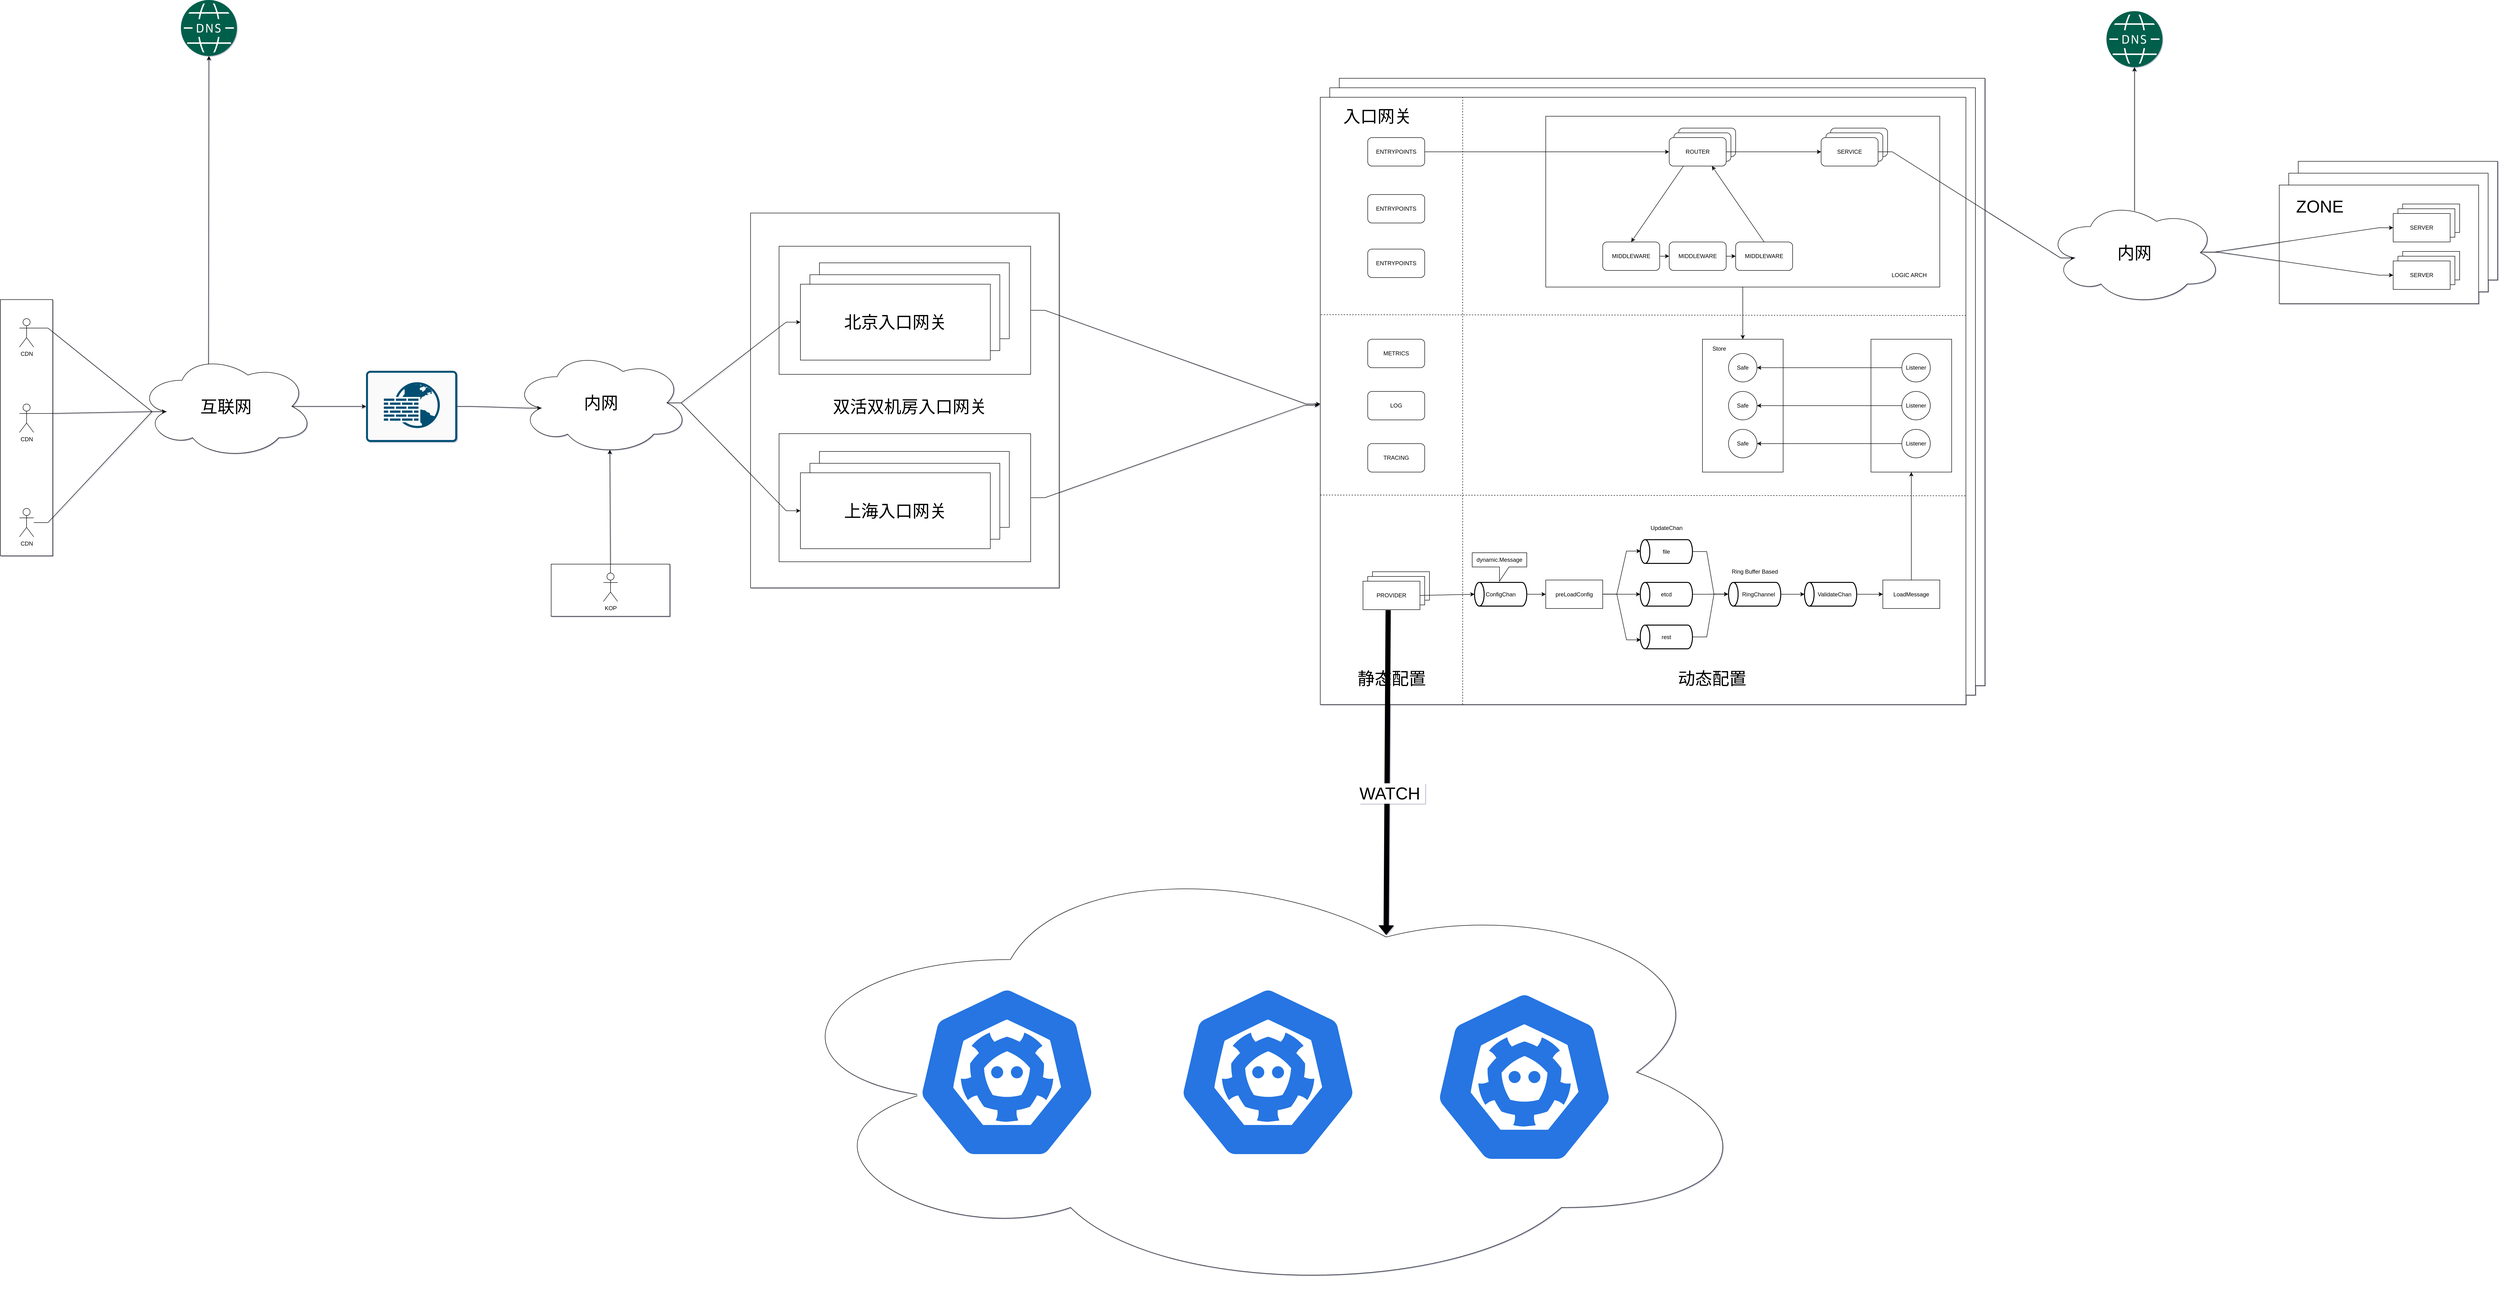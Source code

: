 <mxfile compressed="true" version="13.3.0" type="github"><diagram id="VSeTSDTbGr7kno4e8ZSS" name="第 1 页"><mxGraphModel dx="6600" dy="1588" grid="1" gridSize="10" guides="1" tooltips="1" connect="0" arrows="1" fold="1" page="0" pageScale="1" pageWidth="1920" pageHeight="1200" math="1" shadow="1"><root><mxCell id="0"/><mxCell id="1" parent="0"/><mxCell id="BSj03u8WNxe3OVWuLQ-M-8" value="" style="ellipse;shape=cloud;whiteSpace=wrap;html=1;fillColor=#FFFFFF;" vertex="1" parent="1"><mxGeometry x="1820" y="3095" width="2110" height="950" as="geometry"/></mxCell><mxCell id="nqDBLLpEvd7qS0_0Gc36-179" value="" style="rounded=0;whiteSpace=wrap;html=1;strokeColor=#000000;" parent="1" vertex="1"><mxGeometry x="1800" y="1759" width="650" height="790" as="geometry"/></mxCell><mxCell id="BSj03u8WNxe3OVWuLQ-M-20" style="edgeStyle=entityRelationEdgeStyle;rounded=0;orthogonalLoop=1;jettySize=auto;html=1;entryX=-0.002;entryY=0.507;entryDx=0;entryDy=0;entryPerimeter=0;fillColor=#000000;" edge="1" parent="1" source="nqDBLLpEvd7qS0_0Gc36-178" target="rJDTD4lO5hqLuJcOWx15-1"><mxGeometry relative="1" as="geometry"/></mxCell><mxCell id="nqDBLLpEvd7qS0_0Gc36-178" value="" style="rounded=0;whiteSpace=wrap;html=1;strokeColor=#000000;" parent="1" vertex="1"><mxGeometry x="1860" y="2224" width="530" height="270" as="geometry"/></mxCell><mxCell id="BSj03u8WNxe3OVWuLQ-M-17" style="edgeStyle=entityRelationEdgeStyle;rounded=0;orthogonalLoop=1;jettySize=auto;html=1;entryX=0;entryY=0.505;entryDx=0;entryDy=0;entryPerimeter=0;fillColor=#000000;" edge="1" parent="1" source="nqDBLLpEvd7qS0_0Gc36-177" target="rJDTD4lO5hqLuJcOWx15-1"><mxGeometry relative="1" as="geometry"/></mxCell><mxCell id="nqDBLLpEvd7qS0_0Gc36-177" value="" style="rounded=0;whiteSpace=wrap;html=1;strokeColor=#000000;" parent="1" vertex="1"><mxGeometry x="1860" y="1829" width="530" height="270" as="geometry"/></mxCell><mxCell id="nqDBLLpEvd7qS0_0Gc36-135" value="" style="rounded=0;whiteSpace=wrap;html=1;" parent="1" vertex="1"><mxGeometry x="1380" y="2499" width="250" height="110" as="geometry"/></mxCell><mxCell id="nqDBLLpEvd7qS0_0Gc36-91" value="" style="rounded=0;whiteSpace=wrap;html=1;" parent="1" vertex="1"><mxGeometry x="220" y="1941.5" width="110" height="540" as="geometry"/></mxCell><mxCell id="nqDBLLpEvd7qS0_0Gc36-75" value="" style="rounded=0;whiteSpace=wrap;html=1;" parent="1" vertex="1"><mxGeometry x="5060" y="1650" width="420" height="250" as="geometry"/></mxCell><mxCell id="nqDBLLpEvd7qS0_0Gc36-74" value="" style="rounded=0;whiteSpace=wrap;html=1;" parent="1" vertex="1"><mxGeometry x="5040" y="1675" width="420" height="250" as="geometry"/></mxCell><mxCell id="nqDBLLpEvd7qS0_0Gc36-72" value="" style="rounded=0;whiteSpace=wrap;html=1;" parent="1" vertex="1"><mxGeometry x="5020" y="1700" width="420" height="250" as="geometry"/></mxCell><mxCell id="nqDBLLpEvd7qS0_0Gc36-6" value="" style="rounded=0;whiteSpace=wrap;html=1;" parent="1" vertex="1"><mxGeometry x="3040" y="1475" width="1360" height="1280" as="geometry"/></mxCell><mxCell id="nqDBLLpEvd7qS0_0Gc36-5" value="" style="rounded=0;whiteSpace=wrap;html=1;" parent="1" vertex="1"><mxGeometry x="3020" y="1495" width="1360" height="1280" as="geometry"/></mxCell><mxCell id="rJDTD4lO5hqLuJcOWx15-1" value="" style="rounded=0;whiteSpace=wrap;html=1;" parent="1" vertex="1"><mxGeometry x="3000" y="1515" width="1360" height="1280" as="geometry"/></mxCell><mxCell id="hZWeliGbYGQiQUXONn6z-80" style="edgeStyle=none;rounded=0;orthogonalLoop=1;jettySize=auto;html=1;exitX=0.5;exitY=1;exitDx=0;exitDy=0;entryX=0;entryY=0.5;entryDx=0;entryDy=0;fillColor=#FFFFFF;" parent="1" source="hZWeliGbYGQiQUXONn6z-21" target="hZWeliGbYGQiQUXONn6z-69" edge="1"><mxGeometry relative="1" as="geometry"/></mxCell><mxCell id="hZWeliGbYGQiQUXONn6z-21" value="" style="rounded=0;whiteSpace=wrap;html=1;" parent="1" vertex="1"><mxGeometry x="3475" y="1555" width="830" height="360" as="geometry"/></mxCell><mxCell id="hZWeliGbYGQiQUXONn6z-10" style="edgeStyle=orthogonalEdgeStyle;rounded=0;orthogonalLoop=1;jettySize=auto;html=1;" parent="1" source="0BeCym-39-swH0D2_rm6-1" target="0BeCym-39-swH0D2_rm6-5" edge="1"><mxGeometry relative="1" as="geometry"/></mxCell><mxCell id="0BeCym-39-swH0D2_rm6-1" value="ENTRYPOINTS" style="rounded=1;whiteSpace=wrap;html=1;" parent="1" vertex="1"><mxGeometry x="3100" y="1600" width="120" height="60" as="geometry"/></mxCell><mxCell id="0BeCym-39-swH0D2_rm6-3" value="" style="rounded=1;whiteSpace=wrap;html=1;movable=1;resizable=1;rotatable=1;deletable=1;editable=1;connectable=1;" parent="1" vertex="1"><mxGeometry x="3755" y="1580" width="120" height="60" as="geometry"/></mxCell><mxCell id="0BeCym-39-swH0D2_rm6-4" value="" style="rounded=1;whiteSpace=wrap;html=1;movable=1;resizable=1;rotatable=1;deletable=1;editable=1;connectable=1;" parent="1" vertex="1"><mxGeometry x="3745" y="1590" width="120" height="60" as="geometry"/></mxCell><mxCell id="hZWeliGbYGQiQUXONn6z-13" style="rounded=0;orthogonalLoop=1;jettySize=auto;html=1;exitX=0.25;exitY=1;exitDx=0;exitDy=0;entryX=0.5;entryY=0;entryDx=0;entryDy=0;" parent="1" source="0BeCym-39-swH0D2_rm6-5" target="f_kGkvsCkv21Wssh4Dlz-20" edge="1"><mxGeometry relative="1" as="geometry"/></mxCell><mxCell id="hZWeliGbYGQiQUXONn6z-16" style="edgeStyle=orthogonalEdgeStyle;curved=1;rounded=0;orthogonalLoop=1;jettySize=auto;html=1;exitX=1;exitY=0.5;exitDx=0;exitDy=0;" parent="1" source="0BeCym-39-swH0D2_rm6-5" target="0BeCym-39-swH0D2_rm6-8" edge="1"><mxGeometry relative="1" as="geometry"/></mxCell><mxCell id="0BeCym-39-swH0D2_rm6-5" value="ROUTER" style="rounded=1;whiteSpace=wrap;html=1;movable=1;resizable=1;rotatable=1;deletable=1;editable=1;connectable=1;" parent="1" vertex="1"><mxGeometry x="3735" y="1600" width="120" height="60" as="geometry"/></mxCell><mxCell id="0BeCym-39-swH0D2_rm6-6" value="" style="rounded=1;whiteSpace=wrap;html=1;movable=1;resizable=1;rotatable=1;deletable=1;editable=1;connectable=1;" parent="1" vertex="1"><mxGeometry x="4075" y="1580" width="120" height="60" as="geometry"/></mxCell><mxCell id="0BeCym-39-swH0D2_rm6-7" value="" style="rounded=1;whiteSpace=wrap;html=1;movable=1;resizable=1;rotatable=1;deletable=1;editable=1;connectable=1;" parent="1" vertex="1"><mxGeometry x="4065" y="1590" width="120" height="60" as="geometry"/></mxCell><mxCell id="nqDBLLpEvd7qS0_0Gc36-125" style="edgeStyle=entityRelationEdgeStyle;rounded=0;orthogonalLoop=1;jettySize=auto;html=1;exitX=1;exitY=0.5;exitDx=0;exitDy=0;entryX=0.16;entryY=0.55;entryDx=0;entryDy=0;entryPerimeter=0;" parent="1" source="0BeCym-39-swH0D2_rm6-8" target="nqDBLLpEvd7qS0_0Gc36-124" edge="1"><mxGeometry relative="1" as="geometry"/></mxCell><mxCell id="0BeCym-39-swH0D2_rm6-8" value="SERVICE" style="rounded=1;whiteSpace=wrap;html=1;movable=1;resizable=1;rotatable=1;deletable=1;editable=1;connectable=1;" parent="1" vertex="1"><mxGeometry x="4055" y="1600" width="120" height="60" as="geometry"/></mxCell><mxCell id="nqDBLLpEvd7qS0_0Gc36-108" style="rounded=0;orthogonalLoop=1;jettySize=auto;html=1;exitX=0.4;exitY=0.1;exitDx=0;exitDy=0;exitPerimeter=0;" parent="1" source="0BeCym-39-swH0D2_rm6-13" target="qobce8UvPEFvJvuWRFae-1" edge="1"><mxGeometry relative="1" as="geometry"><mxPoint x="660" y="1451.08" as="targetPoint"/></mxGeometry></mxCell><mxCell id="nqDBLLpEvd7qS0_0Gc36-117" style="edgeStyle=entityRelationEdgeStyle;rounded=0;orthogonalLoop=1;jettySize=auto;html=1;exitX=0.875;exitY=0.5;exitDx=0;exitDy=0;exitPerimeter=0;entryX=0;entryY=0.5;entryDx=0;entryDy=0;entryPerimeter=0;" parent="1" source="0BeCym-39-swH0D2_rm6-13" target="nqDBLLpEvd7qS0_0Gc36-113" edge="1"><mxGeometry relative="1" as="geometry"/></mxCell><mxCell id="0BeCym-39-swH0D2_rm6-13" value="&lt;font style=&quot;font-size: 36px&quot;&gt;互联网&lt;/font&gt;" style="ellipse;shape=cloud;whiteSpace=wrap;html=1;" parent="1" vertex="1"><mxGeometry x="510" y="2056.5" width="370" height="220" as="geometry"/></mxCell><mxCell id="hZWeliGbYGQiQUXONn6z-14" style="edgeStyle=orthogonalEdgeStyle;curved=1;rounded=0;orthogonalLoop=1;jettySize=auto;html=1;exitX=1;exitY=0.5;exitDx=0;exitDy=0;" parent="1" source="f_kGkvsCkv21Wssh4Dlz-20" target="hZWeliGbYGQiQUXONn6z-8" edge="1"><mxGeometry relative="1" as="geometry"/></mxCell><mxCell id="f_kGkvsCkv21Wssh4Dlz-20" value="&lt;span style=&quot;font-family: &amp;#34;helvetica&amp;#34;&quot;&gt;MIDDLEWARE&lt;/span&gt;" style="rounded=1;whiteSpace=wrap;html=1;movable=1;resizable=1;rotatable=1;deletable=1;editable=1;connectable=1;" parent="1" vertex="1"><mxGeometry x="3595" y="1820" width="120" height="60" as="geometry"/></mxCell><mxCell id="f_kGkvsCkv21Wssh4Dlz-39" value="&lt;font style=&quot;font-size: 36px&quot;&gt;静态配置&lt;/font&gt;" style="text;html=1;align=center;verticalAlign=middle;resizable=0;points=[];autosize=1;" parent="1" vertex="1"><mxGeometry x="3070" y="2725" width="160" height="30" as="geometry"/></mxCell><mxCell id="f_kGkvsCkv21Wssh4Dlz-40" value="&lt;font style=&quot;font-size: 36px&quot;&gt;动态配置&lt;/font&gt;" style="text;html=1;align=center;verticalAlign=middle;resizable=0;points=[];autosize=1;" parent="1" vertex="1"><mxGeometry x="3745" y="2725" width="160" height="30" as="geometry"/></mxCell><mxCell id="hZWeliGbYGQiQUXONn6z-15" style="edgeStyle=orthogonalEdgeStyle;curved=1;rounded=0;orthogonalLoop=1;jettySize=auto;html=1;exitX=1;exitY=0.5;exitDx=0;exitDy=0;entryX=0;entryY=0.5;entryDx=0;entryDy=0;" parent="1" source="hZWeliGbYGQiQUXONn6z-8" target="hZWeliGbYGQiQUXONn6z-9" edge="1"><mxGeometry relative="1" as="geometry"/></mxCell><mxCell id="hZWeliGbYGQiQUXONn6z-8" value="&lt;span style=&quot;font-family: &amp;#34;helvetica&amp;#34;&quot;&gt;MIDDLEWARE&lt;/span&gt;" style="rounded=1;whiteSpace=wrap;html=1;movable=1;resizable=1;rotatable=1;deletable=1;editable=1;connectable=1;" parent="1" vertex="1"><mxGeometry x="3735" y="1820" width="120" height="60" as="geometry"/></mxCell><mxCell id="nqDBLLpEvd7qS0_0Gc36-35" style="rounded=0;orthogonalLoop=1;jettySize=auto;html=1;elbow=vertical;exitX=0.5;exitY=0;exitDx=0;exitDy=0;entryX=0.75;entryY=1;entryDx=0;entryDy=0;" parent="1" source="hZWeliGbYGQiQUXONn6z-9" target="0BeCym-39-swH0D2_rm6-5" edge="1"><mxGeometry relative="1" as="geometry"><mxPoint x="3835" y="1660" as="targetPoint"/></mxGeometry></mxCell><mxCell id="hZWeliGbYGQiQUXONn6z-9" value="&lt;span style=&quot;font-family: &amp;#34;helvetica&amp;#34;&quot;&gt;MIDDLEWARE&lt;/span&gt;" style="rounded=1;whiteSpace=wrap;html=1;movable=1;resizable=1;rotatable=1;deletable=1;editable=1;connectable=1;" parent="1" vertex="1"><mxGeometry x="3875" y="1820" width="120" height="60" as="geometry"/></mxCell><mxCell id="nqDBLLpEvd7qS0_0Gc36-184" style="edgeStyle=entityRelationEdgeStyle;rounded=0;orthogonalLoop=1;jettySize=auto;html=1;strokeColor=#000000;entryX=1.006;entryY=0.504;entryDx=0;entryDy=0;entryPerimeter=0;" parent="1" source="hZWeliGbYGQiQUXONn6z-17" target="hZWeliGbYGQiQUXONn6z-20" edge="1"><mxGeometry relative="1" as="geometry"><mxPoint x="3873" y="2561" as="targetPoint"/></mxGeometry></mxCell><mxCell id="hZWeliGbYGQiQUXONn6z-17" value="file" style="strokeWidth=2;html=1;shape=mxgraph.flowchart.direct_data;whiteSpace=wrap;direction=west;" parent="1" vertex="1"><mxGeometry x="3674" y="2447.5" width="110" height="50" as="geometry"/></mxCell><mxCell id="nqDBLLpEvd7qS0_0Gc36-185" style="edgeStyle=entityRelationEdgeStyle;rounded=0;orthogonalLoop=1;jettySize=auto;html=1;strokeColor=#000000;entryX=1.006;entryY=0.504;entryDx=0;entryDy=0;entryPerimeter=0;" parent="1" source="hZWeliGbYGQiQUXONn6z-36" target="hZWeliGbYGQiQUXONn6z-20" edge="1"><mxGeometry relative="1" as="geometry"><mxPoint x="3875" y="2562" as="targetPoint"/></mxGeometry></mxCell><mxCell id="hZWeliGbYGQiQUXONn6z-36" value="etcd" style="strokeWidth=2;html=1;shape=mxgraph.flowchart.direct_data;whiteSpace=wrap;direction=west;" parent="1" vertex="1"><mxGeometry x="3674" y="2537.5" width="110" height="50" as="geometry"/></mxCell><mxCell id="nqDBLLpEvd7qS0_0Gc36-187" style="edgeStyle=entityRelationEdgeStyle;rounded=0;orthogonalLoop=1;jettySize=auto;html=1;strokeColor=#000000;" parent="1" source="hZWeliGbYGQiQUXONn6z-19" target="nqDBLLpEvd7qS0_0Gc36-180" edge="1"><mxGeometry relative="1" as="geometry"/></mxCell><mxCell id="hZWeliGbYGQiQUXONn6z-19" value="ConfigChan" style="strokeWidth=2;html=1;shape=mxgraph.flowchart.direct_data;whiteSpace=wrap;direction=west;" parent="1" vertex="1"><mxGeometry x="3325" y="2537.5" width="110" height="50" as="geometry"/></mxCell><mxCell id="hZWeliGbYGQiQUXONn6z-47" style="edgeStyle=entityRelationEdgeStyle;rounded=0;orthogonalLoop=1;jettySize=auto;html=1;exitX=0;exitY=0.5;exitDx=0;exitDy=0;exitPerimeter=0;" parent="1" source="hZWeliGbYGQiQUXONn6z-20" target="hZWeliGbYGQiQUXONn6z-46" edge="1"><mxGeometry relative="1" as="geometry"/></mxCell><mxCell id="hZWeliGbYGQiQUXONn6z-20" value="&amp;nbsp; &amp;nbsp; &amp;nbsp;RingChannel" style="strokeWidth=2;html=1;shape=mxgraph.flowchart.direct_data;whiteSpace=wrap;direction=west;" parent="1" vertex="1"><mxGeometry x="3860" y="2537.5" width="110" height="50" as="geometry"/></mxCell><mxCell id="hZWeliGbYGQiQUXONn6z-22" value="LOGIC ARCH" style="text;html=1;align=center;verticalAlign=middle;resizable=0;points=[];autosize=1;" parent="1" vertex="1"><mxGeometry x="4195" y="1880" width="90" height="20" as="geometry"/></mxCell><mxCell id="hZWeliGbYGQiQUXONn6z-24" value="dynamic.Message" style="shape=callout;whiteSpace=wrap;html=1;perimeter=calloutPerimeter;" parent="1" vertex="1"><mxGeometry x="3320" y="2475" width="115" height="60" as="geometry"/></mxCell><mxCell id="nqDBLLpEvd7qS0_0Gc36-186" style="edgeStyle=entityRelationEdgeStyle;rounded=0;orthogonalLoop=1;jettySize=auto;html=1;strokeColor=#000000;entryX=1.006;entryY=0.504;entryDx=0;entryDy=0;entryPerimeter=0;" parent="1" source="hZWeliGbYGQiQUXONn6z-38" target="hZWeliGbYGQiQUXONn6z-20" edge="1"><mxGeometry relative="1" as="geometry"><mxPoint x="3873.34" y="2563.45" as="targetPoint"/></mxGeometry></mxCell><mxCell id="hZWeliGbYGQiQUXONn6z-38" value="rest" style="strokeWidth=2;html=1;shape=mxgraph.flowchart.direct_data;whiteSpace=wrap;direction=west;" parent="1" vertex="1"><mxGeometry x="3674" y="2627.5" width="110" height="50" as="geometry"/></mxCell><mxCell id="hZWeliGbYGQiQUXONn6z-42" value="UpdateChan" style="text;html=1;resizable=0;autosize=1;align=center;verticalAlign=middle;points=[];fillColor=none;strokeColor=none;rounded=0;" parent="1" vertex="1"><mxGeometry x="3689" y="2412.5" width="80" height="20" as="geometry"/></mxCell><mxCell id="hZWeliGbYGQiQUXONn6z-50" style="edgeStyle=entityRelationEdgeStyle;rounded=0;orthogonalLoop=1;jettySize=auto;html=1;exitX=0;exitY=0.5;exitDx=0;exitDy=0;exitPerimeter=0;entryX=0;entryY=0.5;entryDx=0;entryDy=0;" parent="1" source="hZWeliGbYGQiQUXONn6z-46" target="hZWeliGbYGQiQUXONn6z-49" edge="1"><mxGeometry relative="1" as="geometry"/></mxCell><mxCell id="hZWeliGbYGQiQUXONn6z-46" value="&amp;nbsp; &amp;nbsp; &amp;nbsp;ValidateChan" style="strokeWidth=2;html=1;shape=mxgraph.flowchart.direct_data;whiteSpace=wrap;direction=west;" parent="1" vertex="1"><mxGeometry x="4020" y="2537.5" width="110" height="50" as="geometry"/></mxCell><mxCell id="hZWeliGbYGQiQUXONn6z-48" value="Ring Buffer Based" style="text;html=1;resizable=0;autosize=1;align=center;verticalAlign=middle;points=[];fillColor=none;strokeColor=none;rounded=0;" parent="1" vertex="1"><mxGeometry x="3860" y="2505" width="110" height="20" as="geometry"/></mxCell><mxCell id="hZWeliGbYGQiQUXONn6z-54" style="rounded=0;orthogonalLoop=1;jettySize=auto;html=1;exitX=0.5;exitY=0;exitDx=0;exitDy=0;entryX=1;entryY=0.5;entryDx=0;entryDy=0;fillColor=#FFFFFF;" parent="1" source="hZWeliGbYGQiQUXONn6z-49" target="hZWeliGbYGQiQUXONn6z-53" edge="1"><mxGeometry relative="1" as="geometry"/></mxCell><mxCell id="hZWeliGbYGQiQUXONn6z-49" value="LoadMessage" style="rounded=0;whiteSpace=wrap;html=1;" parent="1" vertex="1"><mxGeometry x="4185" y="2532.5" width="120" height="60" as="geometry"/></mxCell><mxCell id="hZWeliGbYGQiQUXONn6z-53" value="" style="rounded=0;whiteSpace=wrap;html=1;direction=south;" parent="1" vertex="1"><mxGeometry x="4160" y="2025" width="170" height="280" as="geometry"/></mxCell><mxCell id="hZWeliGbYGQiQUXONn6z-58" value="Listener" style="ellipse;whiteSpace=wrap;html=1;aspect=fixed;" parent="1" vertex="1"><mxGeometry x="4225" y="2215" width="60" height="60" as="geometry"/></mxCell><mxCell id="hZWeliGbYGQiQUXONn6z-69" value="" style="rounded=0;whiteSpace=wrap;html=1;direction=south;" parent="1" vertex="1"><mxGeometry x="3805" y="2025" width="170" height="280" as="geometry"/></mxCell><mxCell id="hZWeliGbYGQiQUXONn6z-68" value="Safe" style="ellipse;whiteSpace=wrap;html=1;aspect=fixed;" parent="1" vertex="1"><mxGeometry x="3860" y="2215" width="60" height="60" as="geometry"/></mxCell><mxCell id="hZWeliGbYGQiQUXONn6z-75" style="edgeStyle=none;rounded=0;orthogonalLoop=1;jettySize=auto;html=1;exitX=0;exitY=0.5;exitDx=0;exitDy=0;entryX=1;entryY=0.5;entryDx=0;entryDy=0;fillColor=#FFFFFF;" parent="1" source="hZWeliGbYGQiQUXONn6z-70" target="hZWeliGbYGQiQUXONn6z-71" edge="1"><mxGeometry relative="1" as="geometry"/></mxCell><mxCell id="hZWeliGbYGQiQUXONn6z-70" value="Listener" style="ellipse;whiteSpace=wrap;html=1;aspect=fixed;" parent="1" vertex="1"><mxGeometry x="4225" y="2135" width="60" height="60" as="geometry"/></mxCell><mxCell id="hZWeliGbYGQiQUXONn6z-71" value="Safe" style="ellipse;whiteSpace=wrap;html=1;aspect=fixed;" parent="1" vertex="1"><mxGeometry x="3860" y="2135" width="60" height="60" as="geometry"/></mxCell><mxCell id="hZWeliGbYGQiQUXONn6z-78" style="edgeStyle=none;rounded=0;orthogonalLoop=1;jettySize=auto;html=1;fillColor=#FFFFFF;" parent="1" source="hZWeliGbYGQiQUXONn6z-72" target="hZWeliGbYGQiQUXONn6z-73" edge="1"><mxGeometry relative="1" as="geometry"/></mxCell><mxCell id="hZWeliGbYGQiQUXONn6z-72" value="Listener" style="ellipse;whiteSpace=wrap;html=1;aspect=fixed;" parent="1" vertex="1"><mxGeometry x="4225" y="2055" width="60" height="60" as="geometry"/></mxCell><mxCell id="hZWeliGbYGQiQUXONn6z-73" value="Safe" style="ellipse;whiteSpace=wrap;html=1;aspect=fixed;" parent="1" vertex="1"><mxGeometry x="3860" y="2055" width="60" height="60" as="geometry"/></mxCell><mxCell id="hZWeliGbYGQiQUXONn6z-74" style="edgeStyle=none;rounded=0;orthogonalLoop=1;jettySize=auto;html=1;exitX=0;exitY=0.5;exitDx=0;exitDy=0;fillColor=#FFFFFF;" parent="1" source="hZWeliGbYGQiQUXONn6z-58" target="hZWeliGbYGQiQUXONn6z-68" edge="1"><mxGeometry relative="1" as="geometry"/></mxCell><mxCell id="hZWeliGbYGQiQUXONn6z-79" value="Store" style="text;html=1;resizable=0;autosize=1;align=center;verticalAlign=middle;points=[];fillColor=none;strokeColor=none;rounded=0;" parent="1" vertex="1"><mxGeometry x="3820" y="2035" width="40" height="20" as="geometry"/></mxCell><mxCell id="hZWeliGbYGQiQUXONn6z-82" value="" style="endArrow=none;dashed=1;html=1;fillColor=#FFFFFF;exitX=0;exitY=0.655;exitDx=0;exitDy=0;exitPerimeter=0;" parent="1" source="rJDTD4lO5hqLuJcOWx15-1" edge="1"><mxGeometry width="50" height="50" relative="1" as="geometry"><mxPoint x="3300" y="2355" as="sourcePoint"/><mxPoint x="4360" y="2355" as="targetPoint"/></mxGeometry></mxCell><mxCell id="hZWeliGbYGQiQUXONn6z-83" value="" style="endArrow=none;dashed=1;html=1;fillColor=#FFFFFF;exitX=0.001;exitY=0.358;exitDx=0;exitDy=0;exitPerimeter=0;" parent="1" source="rJDTD4lO5hqLuJcOWx15-1" edge="1"><mxGeometry width="50" height="50" relative="1" as="geometry"><mxPoint x="3300" y="1975" as="sourcePoint"/><mxPoint x="4360" y="1975" as="targetPoint"/></mxGeometry></mxCell><mxCell id="hZWeliGbYGQiQUXONn6z-84" value="" style="endArrow=none;dashed=1;html=1;fillColor=#FFFFFF;" parent="1" edge="1"><mxGeometry width="50" height="50" relative="1" as="geometry"><mxPoint x="3300" y="2795" as="sourcePoint"/><mxPoint x="3300" y="1515" as="targetPoint"/></mxGeometry></mxCell><mxCell id="hZWeliGbYGQiQUXONn6z-87" value="METRICS" style="rounded=1;whiteSpace=wrap;html=1;" parent="1" vertex="1"><mxGeometry x="3100" y="2025" width="120" height="60" as="geometry"/></mxCell><mxCell id="hZWeliGbYGQiQUXONn6z-88" value="LOG" style="rounded=1;whiteSpace=wrap;html=1;" parent="1" vertex="1"><mxGeometry x="3100" y="2135" width="120" height="60" as="geometry"/></mxCell><mxCell id="hZWeliGbYGQiQUXONn6z-89" value="TRACING" style="rounded=1;whiteSpace=wrap;html=1;" parent="1" vertex="1"><mxGeometry x="3100" y="2245" width="120" height="60" as="geometry"/></mxCell><mxCell id="nqDBLLpEvd7qS0_0Gc36-7" value="&lt;font style=&quot;font-size: 36px&quot;&gt;入口网关&lt;/font&gt;" style="text;html=1;resizable=0;autosize=1;align=center;verticalAlign=middle;points=[];fillColor=none;strokeColor=none;rounded=0;" parent="1" vertex="1"><mxGeometry x="3040" y="1540" width="160" height="30" as="geometry"/></mxCell><mxCell id="nqDBLLpEvd7qS0_0Gc36-20" value="" style="rounded=0;whiteSpace=wrap;html=1;" parent="1" vertex="1"><mxGeometry x="5280" y="1740" width="120" height="60" as="geometry"/></mxCell><mxCell id="nqDBLLpEvd7qS0_0Gc36-21" value="" style="rounded=0;whiteSpace=wrap;html=1;" parent="1" vertex="1"><mxGeometry x="5270" y="1750" width="120" height="60" as="geometry"/></mxCell><mxCell id="nqDBLLpEvd7qS0_0Gc36-22" value="SERVER" style="rounded=0;whiteSpace=wrap;html=1;" parent="1" vertex="1"><mxGeometry x="5260" y="1760" width="120" height="60" as="geometry"/></mxCell><mxCell id="nqDBLLpEvd7qS0_0Gc36-23" value="" style="rounded=0;whiteSpace=wrap;html=1;" parent="1" vertex="1"><mxGeometry x="5280" y="1840" width="120" height="60" as="geometry"/></mxCell><mxCell id="nqDBLLpEvd7qS0_0Gc36-24" value="" style="rounded=0;whiteSpace=wrap;html=1;" parent="1" vertex="1"><mxGeometry x="5270" y="1850" width="120" height="60" as="geometry"/></mxCell><mxCell id="nqDBLLpEvd7qS0_0Gc36-25" value="&lt;span&gt;SERVER&lt;/span&gt;" style="rounded=0;whiteSpace=wrap;html=1;" parent="1" vertex="1"><mxGeometry x="5260" y="1860" width="120" height="60" as="geometry"/></mxCell><mxCell id="nqDBLLpEvd7qS0_0Gc36-26" value="&lt;font style=&quot;font-size: 36px&quot;&gt;ZONE&lt;/font&gt;" style="text;html=1;resizable=0;autosize=1;align=center;verticalAlign=middle;points=[];fillColor=none;strokeColor=none;rounded=0;" parent="1" vertex="1"><mxGeometry x="5045" y="1730" width="120" height="30" as="geometry"/></mxCell><mxCell id="nqDBLLpEvd7qS0_0Gc36-38" value="" style="rounded=0;whiteSpace=wrap;html=1;" parent="1" vertex="1"><mxGeometry x="1945" y="1864" width="400" height="160" as="geometry"/></mxCell><mxCell id="nqDBLLpEvd7qS0_0Gc36-39" value="" style="rounded=0;whiteSpace=wrap;html=1;" parent="1" vertex="1"><mxGeometry x="1925" y="1889" width="400" height="160" as="geometry"/></mxCell><mxCell id="nqDBLLpEvd7qS0_0Gc36-40" value="&lt;font style=&quot;font-size: 36px&quot;&gt;北京入口网关&lt;/font&gt;" style="rounded=0;whiteSpace=wrap;html=1;" parent="1" vertex="1"><mxGeometry x="1905" y="1909" width="400" height="160" as="geometry"/></mxCell><mxCell id="nqDBLLpEvd7qS0_0Gc36-41" value="" style="rounded=0;whiteSpace=wrap;html=1;" parent="1" vertex="1"><mxGeometry x="1945" y="2261.5" width="400" height="160" as="geometry"/></mxCell><mxCell id="nqDBLLpEvd7qS0_0Gc36-42" value="" style="rounded=0;whiteSpace=wrap;html=1;" parent="1" vertex="1"><mxGeometry x="1925" y="2286.5" width="400" height="160" as="geometry"/></mxCell><mxCell id="nqDBLLpEvd7qS0_0Gc36-43" value="&lt;font style=&quot;font-size: 36px&quot;&gt;上海入口网关&lt;/font&gt;" style="rounded=0;whiteSpace=wrap;html=1;" parent="1" vertex="1"><mxGeometry x="1905" y="2306.5" width="400" height="160" as="geometry"/></mxCell><mxCell id="nqDBLLpEvd7qS0_0Gc36-46" value="&lt;font style=&quot;font-size: 36px&quot;&gt;双活双机房入口网关&lt;/font&gt;" style="text;html=1;resizable=0;autosize=1;align=center;verticalAlign=middle;points=[];fillColor=none;strokeColor=none;rounded=0;" parent="1" vertex="1"><mxGeometry x="1965" y="2151.5" width="340" height="30" as="geometry"/></mxCell><mxCell id="nqDBLLpEvd7qS0_0Gc36-61" style="edgeStyle=entityRelationEdgeStyle;rounded=0;orthogonalLoop=1;jettySize=auto;html=1;exitX=1;exitY=0.333;exitDx=0;exitDy=0;exitPerimeter=0;entryX=0.16;entryY=0.55;entryDx=0;entryDy=0;entryPerimeter=0;" parent="1" source="nqDBLLpEvd7qS0_0Gc36-54" target="0BeCym-39-swH0D2_rm6-13" edge="1"><mxGeometry relative="1" as="geometry"/></mxCell><mxCell id="nqDBLLpEvd7qS0_0Gc36-54" value="CDN" style="shape=umlActor;verticalLabelPosition=bottom;labelBackgroundColor=#ffffff;verticalAlign=top;html=1;outlineConnect=0;" parent="1" vertex="1"><mxGeometry x="260" y="1981.5" width="30" height="60" as="geometry"/></mxCell><mxCell id="nqDBLLpEvd7qS0_0Gc36-58" style="edgeStyle=entityRelationEdgeStyle;rounded=0;orthogonalLoop=1;jettySize=auto;html=1;entryX=0.16;entryY=0.55;entryDx=0;entryDy=0;entryPerimeter=0;" parent="1" source="nqDBLLpEvd7qS0_0Gc36-57" target="0BeCym-39-swH0D2_rm6-13" edge="1"><mxGeometry relative="1" as="geometry"/></mxCell><mxCell id="nqDBLLpEvd7qS0_0Gc36-57" value="CDN" style="shape=umlActor;verticalLabelPosition=bottom;labelBackgroundColor=#ffffff;verticalAlign=top;html=1;outlineConnect=0;" parent="1" vertex="1"><mxGeometry x="260" y="2381.5" width="30" height="60" as="geometry"/></mxCell><mxCell id="nqDBLLpEvd7qS0_0Gc36-65" style="edgeStyle=entityRelationEdgeStyle;rounded=0;orthogonalLoop=1;jettySize=auto;html=1;exitX=1;exitY=0.333;exitDx=0;exitDy=0;exitPerimeter=0;entryX=0.16;entryY=0.55;entryDx=0;entryDy=0;entryPerimeter=0;" parent="1" source="nqDBLLpEvd7qS0_0Gc36-64" target="0BeCym-39-swH0D2_rm6-13" edge="1"><mxGeometry relative="1" as="geometry"/></mxCell><mxCell id="nqDBLLpEvd7qS0_0Gc36-64" value="CDN" style="shape=umlActor;verticalLabelPosition=bottom;labelBackgroundColor=#ffffff;verticalAlign=top;html=1;outlineConnect=0;" parent="1" vertex="1"><mxGeometry x="260" y="2161.5" width="30" height="60" as="geometry"/></mxCell><mxCell id="nqDBLLpEvd7qS0_0Gc36-80" value="ENTRYPOINTS" style="rounded=1;whiteSpace=wrap;html=1;" parent="1" vertex="1"><mxGeometry x="3100" y="1720" width="120" height="60" as="geometry"/></mxCell><mxCell id="nqDBLLpEvd7qS0_0Gc36-81" value="ENTRYPOINTS" style="rounded=1;whiteSpace=wrap;html=1;" parent="1" vertex="1"><mxGeometry x="3100" y="1835" width="120" height="60" as="geometry"/></mxCell><mxCell id="nqDBLLpEvd7qS0_0Gc36-93" value="" style="rounded=0;whiteSpace=wrap;html=1;" parent="1" vertex="1"><mxGeometry x="3110" y="2515" width="120" height="60" as="geometry"/></mxCell><mxCell id="nqDBLLpEvd7qS0_0Gc36-94" value="" style="rounded=0;whiteSpace=wrap;html=1;" parent="1" vertex="1"><mxGeometry x="3100" y="2525" width="120" height="60" as="geometry"/></mxCell><mxCell id="nqDBLLpEvd7qS0_0Gc36-103" style="edgeStyle=none;rounded=0;orthogonalLoop=1;jettySize=auto;html=1;exitX=1;exitY=0.5;exitDx=0;exitDy=0;entryX=1;entryY=0.5;entryDx=0;entryDy=0;entryPerimeter=0;" parent="1" source="nqDBLLpEvd7qS0_0Gc36-95" target="hZWeliGbYGQiQUXONn6z-19" edge="1"><mxGeometry relative="1" as="geometry"/></mxCell><mxCell id="nqDBLLpEvd7qS0_0Gc36-95" value="PROVIDER" style="rounded=0;whiteSpace=wrap;html=1;" parent="1" vertex="1"><mxGeometry x="3090" y="2535" width="120" height="60" as="geometry"/></mxCell><mxCell id="nqDBLLpEvd7qS0_0Gc36-110" style="edgeStyle=entityRelationEdgeStyle;rounded=0;orthogonalLoop=1;jettySize=auto;html=1;exitX=0.875;exitY=0.5;exitDx=0;exitDy=0;exitPerimeter=0;entryX=0;entryY=0.5;entryDx=0;entryDy=0;" parent="1" source="nqDBLLpEvd7qS0_0Gc36-109" target="nqDBLLpEvd7qS0_0Gc36-40" edge="1"><mxGeometry relative="1" as="geometry"/></mxCell><mxCell id="nqDBLLpEvd7qS0_0Gc36-111" style="edgeStyle=entityRelationEdgeStyle;rounded=0;orthogonalLoop=1;jettySize=auto;html=1;exitX=0.875;exitY=0.5;exitDx=0;exitDy=0;exitPerimeter=0;entryX=0;entryY=0.5;entryDx=0;entryDy=0;" parent="1" source="nqDBLLpEvd7qS0_0Gc36-109" target="nqDBLLpEvd7qS0_0Gc36-43" edge="1"><mxGeometry relative="1" as="geometry"/></mxCell><mxCell id="nqDBLLpEvd7qS0_0Gc36-109" value="&lt;font style=&quot;font-size: 36px&quot;&gt;内网&lt;/font&gt;" style="ellipse;shape=cloud;whiteSpace=wrap;html=1;" parent="1" vertex="1"><mxGeometry x="1300" y="2049" width="370" height="220" as="geometry"/></mxCell><mxCell id="nqDBLLpEvd7qS0_0Gc36-116" style="edgeStyle=entityRelationEdgeStyle;rounded=0;orthogonalLoop=1;jettySize=auto;html=1;exitX=1;exitY=0.5;exitDx=0;exitDy=0;exitPerimeter=0;entryX=0.16;entryY=0.55;entryDx=0;entryDy=0;entryPerimeter=0;" parent="1" source="nqDBLLpEvd7qS0_0Gc36-113" target="nqDBLLpEvd7qS0_0Gc36-109" edge="1"><mxGeometry relative="1" as="geometry"/></mxCell><mxCell id="nqDBLLpEvd7qS0_0Gc36-113" value="" style="points=[[0.015,0.015,0],[0.985,0.015,0],[0.985,0.985,0],[0.015,0.985,0],[0.25,0,0],[0.5,0,0],[0.75,0,0],[1,0.25,0],[1,0.5,0],[1,0.75,0],[0.75,1,0],[0.5,1,0],[0.25,1,0],[0,0.75,0],[0,0.5,0],[0,0.25,0]];verticalLabelPosition=bottom;html=1;verticalAlign=top;aspect=fixed;align=center;pointerEvents=1;shape=mxgraph.cisco19.rect;prIcon=web_application_firewall;fillColor=#FAFAFA;strokeColor=#005073;" parent="1" vertex="1"><mxGeometry x="990" y="2091.5" width="192" height="150" as="geometry"/></mxCell><mxCell id="nqDBLLpEvd7qS0_0Gc36-119" style="rounded=0;orthogonalLoop=1;jettySize=auto;html=1;entryX=0.55;entryY=0.95;entryDx=0;entryDy=0;entryPerimeter=0;" parent="1" source="nqDBLLpEvd7qS0_0Gc36-118" target="nqDBLLpEvd7qS0_0Gc36-109" edge="1"><mxGeometry relative="1" as="geometry"/></mxCell><mxCell id="nqDBLLpEvd7qS0_0Gc36-118" value="KOP" style="shape=umlActor;verticalLabelPosition=bottom;labelBackgroundColor=#ffffff;verticalAlign=top;html=1;outlineConnect=0;" parent="1" vertex="1"><mxGeometry x="1490" y="2517.75" width="30" height="60" as="geometry"/></mxCell><mxCell id="nqDBLLpEvd7qS0_0Gc36-126" style="edgeStyle=entityRelationEdgeStyle;rounded=0;orthogonalLoop=1;jettySize=auto;html=1;exitX=0.874;exitY=0.495;exitDx=0;exitDy=0;exitPerimeter=0;" parent="1" source="nqDBLLpEvd7qS0_0Gc36-124" target="nqDBLLpEvd7qS0_0Gc36-22" edge="1"><mxGeometry relative="1" as="geometry"><mxPoint x="5050" y="1845" as="targetPoint"/></mxGeometry></mxCell><mxCell id="nqDBLLpEvd7qS0_0Gc36-130" style="edgeStyle=none;rounded=0;orthogonalLoop=1;jettySize=auto;html=1;exitX=0.5;exitY=0.101;exitDx=0;exitDy=0;exitPerimeter=0;" parent="1" source="nqDBLLpEvd7qS0_0Gc36-124" target="qobce8UvPEFvJvuWRFae-4" edge="1"><mxGeometry relative="1" as="geometry"><mxPoint x="4679.558" y="1472.5" as="targetPoint"/></mxGeometry></mxCell><mxCell id="BSj03u8WNxe3OVWuLQ-M-16" style="edgeStyle=entityRelationEdgeStyle;rounded=0;orthogonalLoop=1;jettySize=auto;html=1;fillColor=#000000;exitX=0.896;exitY=0.495;exitDx=0;exitDy=0;exitPerimeter=0;" edge="1" parent="1" source="nqDBLLpEvd7qS0_0Gc36-124" target="nqDBLLpEvd7qS0_0Gc36-25"><mxGeometry relative="1" as="geometry"/></mxCell><mxCell id="nqDBLLpEvd7qS0_0Gc36-124" value="&lt;font style=&quot;font-size: 36px&quot;&gt;内网&lt;/font&gt;" style="ellipse;shape=cloud;whiteSpace=wrap;html=1;" parent="1" vertex="1"><mxGeometry x="4530" y="1732.5" width="370" height="220" as="geometry"/></mxCell><mxCell id="nqDBLLpEvd7qS0_0Gc36-181" style="edgeStyle=entityRelationEdgeStyle;rounded=0;orthogonalLoop=1;jettySize=auto;html=1;entryX=0.99;entryY=0.52;entryDx=0;entryDy=0;entryPerimeter=0;strokeColor=#000000;exitX=0.997;exitY=0.497;exitDx=0;exitDy=0;exitPerimeter=0;" parent="1" source="nqDBLLpEvd7qS0_0Gc36-180" target="hZWeliGbYGQiQUXONn6z-17" edge="1"><mxGeometry relative="1" as="geometry"><mxPoint x="3597" y="2561" as="sourcePoint"/></mxGeometry></mxCell><mxCell id="nqDBLLpEvd7qS0_0Gc36-182" style="edgeStyle=none;rounded=0;orthogonalLoop=1;jettySize=auto;html=1;strokeColor=#000000;entryX=1;entryY=0.5;entryDx=0;entryDy=0;entryPerimeter=0;exitX=1.016;exitY=0.497;exitDx=0;exitDy=0;exitPerimeter=0;" parent="1" source="nqDBLLpEvd7qS0_0Gc36-180" target="hZWeliGbYGQiQUXONn6z-36" edge="1"><mxGeometry relative="1" as="geometry"><mxPoint x="3590" y="2560" as="sourcePoint"/></mxGeometry></mxCell><mxCell id="nqDBLLpEvd7qS0_0Gc36-183" style="edgeStyle=entityRelationEdgeStyle;rounded=0;orthogonalLoop=1;jettySize=auto;html=1;entryX=0.99;entryY=0.377;entryDx=0;entryDy=0;entryPerimeter=0;strokeColor=#000000;exitX=0.997;exitY=0.497;exitDx=0;exitDy=0;exitPerimeter=0;" parent="1" source="nqDBLLpEvd7qS0_0Gc36-180" target="hZWeliGbYGQiQUXONn6z-38" edge="1"><mxGeometry relative="1" as="geometry"><mxPoint x="3590" y="2562" as="sourcePoint"/></mxGeometry></mxCell><mxCell id="nqDBLLpEvd7qS0_0Gc36-180" value="preLoadConfig" style="rounded=0;whiteSpace=wrap;html=1;strokeColor=#000000;" parent="1" vertex="1"><mxGeometry x="3475" y="2532.5" width="120" height="60" as="geometry"/></mxCell><mxCell id="qobce8UvPEFvJvuWRFae-1" value="" style="pointerEvents=1;shadow=0;dashed=0;html=1;strokeColor=none;fillColor=#005F4B;labelPosition=center;verticalLabelPosition=bottom;verticalAlign=top;align=center;outlineConnect=0;shape=mxgraph.veeam2.dns;" parent="1" vertex="1"><mxGeometry x="600" y="1310" width="118" height="118" as="geometry"/></mxCell><mxCell id="qobce8UvPEFvJvuWRFae-4" value="" style="pointerEvents=1;shadow=0;dashed=0;html=1;strokeColor=none;fillColor=#005F4B;labelPosition=center;verticalLabelPosition=bottom;verticalAlign=top;align=center;outlineConnect=0;shape=mxgraph.veeam2.dns;" parent="1" vertex="1"><mxGeometry x="4656" y="1333.5" width="118" height="118" as="geometry"/></mxCell><mxCell id="BSj03u8WNxe3OVWuLQ-M-5" value="" style="html=1;dashed=0;whitespace=wrap;fillColor=#2875E2;strokeColor=#ffffff;points=[[0.005,0.63,0],[0.1,0.2,0],[0.9,0.2,0],[0.5,0,0],[0.995,0.63,0],[0.72,0.99,0],[0.5,1,0],[0.28,0.99,0]];shape=mxgraph.kubernetes.icon;prIcon=etcd" vertex="1" parent="1"><mxGeometry x="2150" y="3380" width="380" height="380" as="geometry"/></mxCell><mxCell id="BSj03u8WNxe3OVWuLQ-M-6" value="" style="html=1;dashed=0;whitespace=wrap;fillColor=#2875E2;strokeColor=#ffffff;points=[[0.005,0.63,0],[0.1,0.2,0],[0.9,0.2,0],[0.5,0,0],[0.995,0.63,0],[0.72,0.99,0],[0.5,1,0],[0.28,0.99,0]];shape=mxgraph.kubernetes.icon;prIcon=etcd" vertex="1" parent="1"><mxGeometry x="2700" y="3380" width="380" height="380" as="geometry"/></mxCell><mxCell id="BSj03u8WNxe3OVWuLQ-M-7" value="" style="html=1;dashed=0;whitespace=wrap;fillColor=#2875E2;strokeColor=#ffffff;points=[[0.005,0.63,0],[0.1,0.2,0],[0.9,0.2,0],[0.5,0,0],[0.995,0.63,0],[0.72,0.99,0],[0.5,1,0],[0.28,0.99,0]];shape=mxgraph.kubernetes.icon;prIcon=etcd" vertex="1" parent="1"><mxGeometry x="3240" y="3390" width="380" height="380" as="geometry"/></mxCell><mxCell id="BSj03u8WNxe3OVWuLQ-M-11" value="" style="shape=flexArrow;endArrow=classic;html=1;fillColor=#000000;exitX=0.442;exitY=1.017;exitDx=0;exitDy=0;exitPerimeter=0;entryX=0.625;entryY=0.195;entryDx=0;entryDy=0;entryPerimeter=0;" edge="1" parent="1" source="nqDBLLpEvd7qS0_0Gc36-95" target="BSj03u8WNxe3OVWuLQ-M-8"><mxGeometry width="50" height="50" relative="1" as="geometry"><mxPoint x="2990" y="2970" as="sourcePoint"/><mxPoint x="3040" y="2920" as="targetPoint"/></mxGeometry></mxCell><mxCell id="BSj03u8WNxe3OVWuLQ-M-13" value="&lt;font style=&quot;font-size: 36px&quot;&gt;WATCH&amp;nbsp;&lt;/font&gt;" style="edgeLabel;html=1;align=center;verticalAlign=middle;resizable=0;points=[];" vertex="1" connectable="0" parent="BSj03u8WNxe3OVWuLQ-M-11"><mxGeometry x="0.13" y="10" relative="1" as="geometry"><mxPoint y="-1" as="offset"/></mxGeometry></mxCell></root></mxGraphModel></diagram></mxfile>